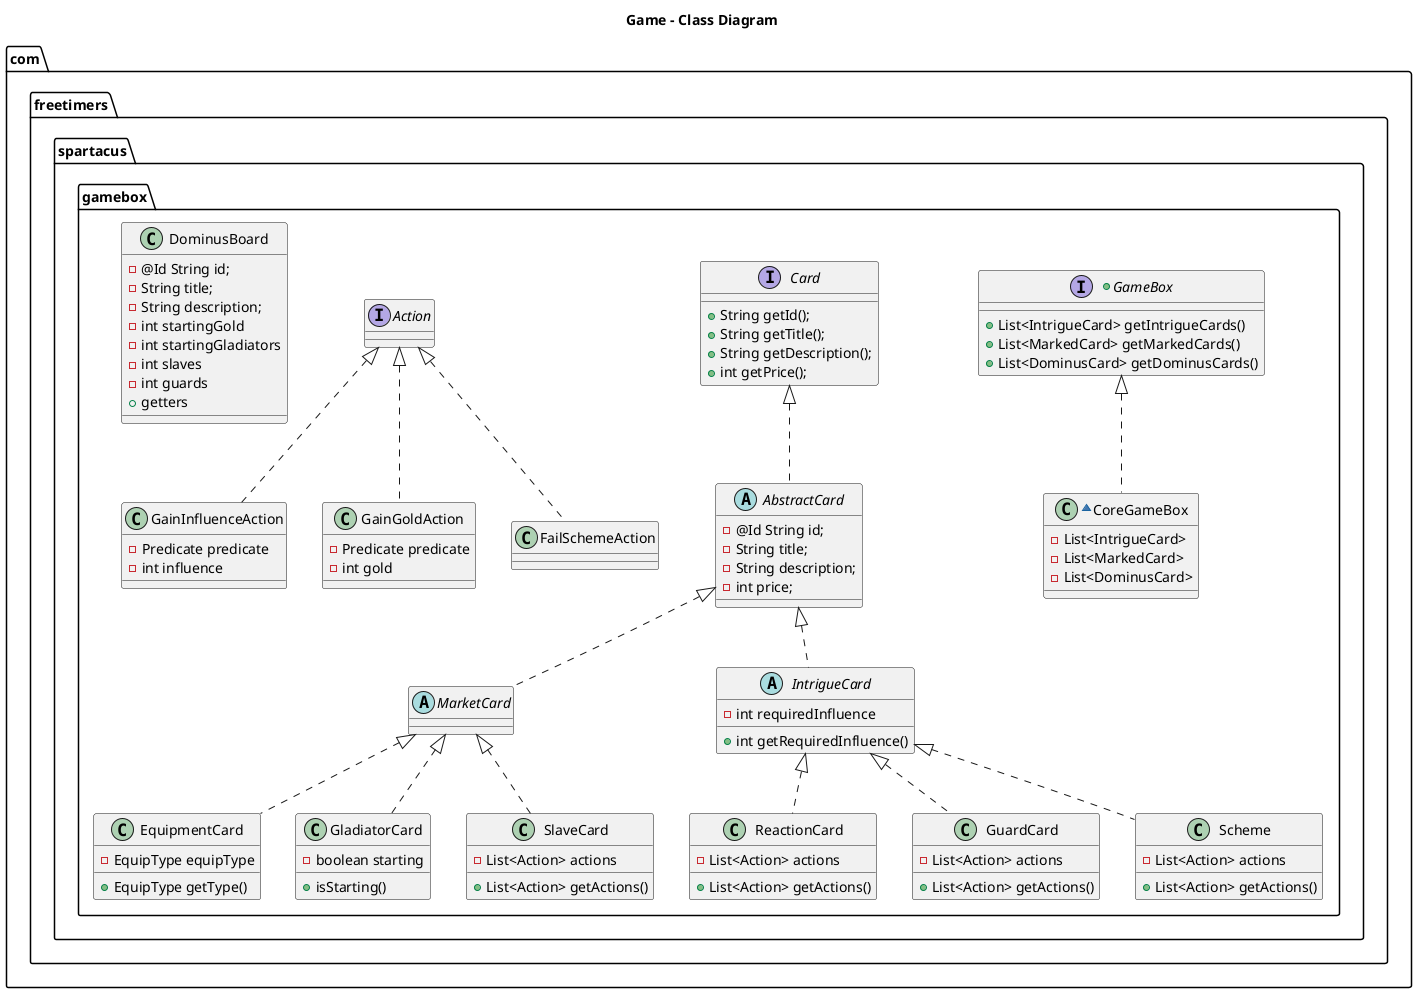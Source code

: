 @startuml

title Game - Class Diagram

package "com.freetimers.spartacus.gamebox"{
    +interface GameBox {
      + List<IntrigueCard> getIntrigueCards()
      + List<MarkedCard> getMarkedCards()
      + List<DominusCard> getDominusCards()
    }

    ~class CoreGameBox implements GameBox{
      -List<IntrigueCard>
      -List<MarkedCard>
      -List<DominusCard>
    }

    interface Card{
        + String getId();
        + String getTitle();
        + String getDescription();
        + int getPrice();
    }

    abstract class AbstractCard implements Card{
        - @Id String id;
        - String title;
        - String description;
        - int price;
    }


    abstract class MarketCard implements AbstractCard{
    }

    abstract class IntrigueCard implements AbstractCard{
        - int requiredInfluence
        + int getRequiredInfluence()
    }

    class EquipmentCard implements MarketCard{
        - EquipType equipType
        + EquipType getType()
    }

    class GladiatorCard implements MarketCard{
        -boolean starting
        +isStarting()
    }

    class SlaveCard implements MarketCard{
        -List<Action> actions
        + List<Action> getActions()
    }

    class ReactionCard implements IntrigueCard{
        -List<Action> actions
        + List<Action> getActions()
    }

    class GuardCard implements IntrigueCard{
        -List<Action> actions
        + List<Action> getActions()
    }

    class Scheme implements IntrigueCard{
        -List<Action> actions
        + List<Action> getActions()
    }

    interface Action{
    }

    class GainInfluenceAction implements Action{
        - Predicate predicate
        - int influence
    }
    class GainGoldAction implements Action{
            - Predicate predicate
            - int gold
    }

    class FailSchemeAction implements Action{
    }

    class DominusBoard{
        - @Id String id;
        - String title;
        - String description;
        -int startingGold
        -int startingGladiators
        -int slaves
        -int guards
        + getters
    }
}
@enduml